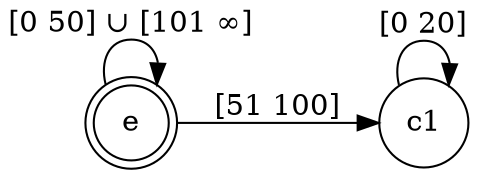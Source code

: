 digraph finite_state_machine {
	rankdir=LR;
	size="8,5"
	node [shape = doublecircle]; e ;
	node [shape = circle];
	e -> e [ label = "[0 50] ∪ [101 ∞]" ];
	e -> c1 [ label = "[51 100]" ];
	c1 -> c1 [ label = "[0 20]"];
}


